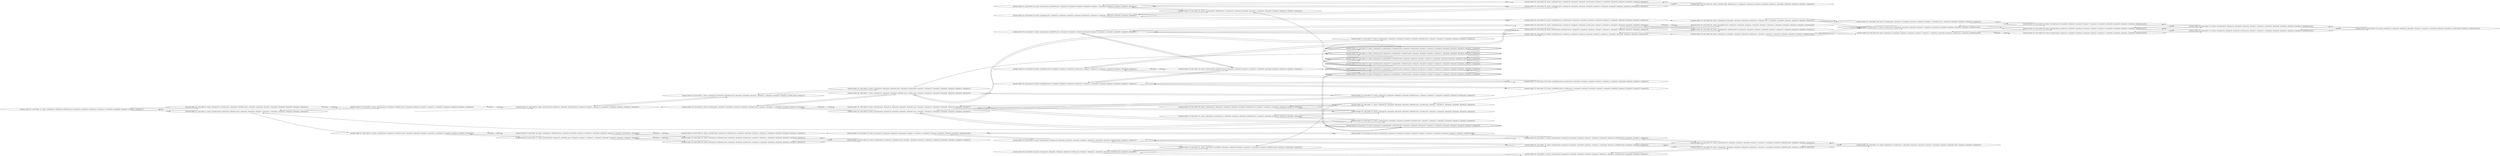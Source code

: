 digraph {
rankdir="LR"
s13[label="(instance index=33, state index=13, atoms={clear(pos10), clear(pos6), at(block01,pos5), clear(pos4), clear(pos9), at(robot,pos7), clear(pos11), clear(pos0), clear(pos8), clear(pos3), clear(pos1), clear(pos2)})"]
s5[label="(instance index=33, state index=5, atoms={at(robot,pos6), clear(pos10), at(block01,pos5), clear(pos4), clear(pos9), clear(pos7), clear(pos11), clear(pos0), clear(pos8), clear(pos3), clear(pos1), clear(pos2)})"]
s6[label="(instance index=33, state index=6, atoms={clear(pos10), at(robot,pos11), clear(pos6), at(block01,pos5), clear(pos4), clear(pos9), clear(pos7), clear(pos0), clear(pos8), clear(pos3), clear(pos1), clear(pos2)})"]
s2[label="(instance index=33, state index=2, atoms={at(robot,pos10), clear(pos6), at(block01,pos5), clear(pos4), clear(pos9), clear(pos7), clear(pos11), clear(pos0), clear(pos8), clear(pos3), clear(pos1), clear(pos2)})"]
s14[label="(instance index=33, state index=14, atoms={at(robot,pos5), clear(pos10), at(block01,pos4), clear(pos6), clear(pos9), clear(pos7), clear(pos11), clear(pos0), clear(pos8), clear(pos3), clear(pos1), clear(pos2)})"]
s0[label="(instance index=33, state index=0, atoms={at(robot,pos9), clear(pos10), clear(pos6), at(block01,pos5), clear(pos4), clear(pos7), clear(pos11), clear(pos0), clear(pos8), clear(pos3), clear(pos1), clear(pos2)})"]
s27[label="(instance index=33, state index=27, atoms={at(robot,pos6), clear(pos10), at(block01,pos4), clear(pos9), clear(pos7), clear(pos11), clear(pos0), clear(pos8), clear(pos3), clear(pos5), clear(pos1), clear(pos2)})"]
s26[label="(instance index=33, state index=26, atoms={clear(pos10), at(block01,pos4), clear(pos6), clear(pos9), clear(pos7), clear(pos11), clear(pos0), clear(pos8), clear(pos3), clear(pos5), at(robot,pos1), clear(pos2)})"]
s1[label="(instance index=33, state index=1, atoms={clear(pos10), clear(pos6), at(block01,pos5), clear(pos4), clear(pos9), clear(pos7), clear(pos11), clear(pos0), clear(pos3), clear(pos1), at(robot,pos8), clear(pos2)})"]
s3[label="(instance index=33, state index=3, atoms={at(robot,pos5), clear(pos10), clear(pos6), clear(pos4), clear(pos9), at(block01,pos1), clear(pos7), clear(pos11), clear(pos0), clear(pos8), clear(pos3), clear(pos2)})"]
s43[label="(instance index=33, state index=43, atoms={clear(pos10), at(block01,pos4), clear(pos6), clear(pos9), at(robot,pos7), clear(pos11), clear(pos0), clear(pos8), clear(pos3), clear(pos5), clear(pos1), clear(pos2)})"]
s42[label="(instance index=33, state index=42, atoms={clear(pos10), at(block01,pos4), clear(pos6), clear(pos9), at(robot,pos2), clear(pos7), clear(pos11), clear(pos0), clear(pos8), clear(pos3), clear(pos5), clear(pos1)})"]
s41[label="(instance index=33, state index=41, atoms={at(robot,pos0), clear(pos10), at(block01,pos4), clear(pos6), clear(pos9), clear(pos7), clear(pos11), clear(pos8), clear(pos3), clear(pos5), clear(pos1), clear(pos2)})"]
s4[label="(instance index=33, state index=4, atoms={clear(pos10), clear(pos6), at(block01,pos5), clear(pos9), at(robot,pos4), clear(pos7), clear(pos11), clear(pos0), clear(pos8), clear(pos3), clear(pos1), clear(pos2)})"]
s7[label="(instance index=33, state index=7, atoms={clear(pos10), clear(pos6), clear(pos9), at(block01,pos1), at(robot,pos4), clear(pos7), clear(pos11), clear(pos0), clear(pos8), clear(pos3), clear(pos5), clear(pos2)})"]
s9[label="(instance index=33, state index=9, atoms={at(robot,pos9), clear(pos10), clear(pos6), clear(pos4), at(block01,pos1), clear(pos7), clear(pos11), clear(pos0), clear(pos8), clear(pos3), clear(pos5), clear(pos2)})"]
s8[label="(instance index=33, state index=8, atoms={at(robot,pos6), clear(pos10), clear(pos4), clear(pos9), at(block01,pos1), clear(pos7), clear(pos11), clear(pos0), clear(pos8), clear(pos3), clear(pos5), clear(pos2)})"]
s64[label="(instance index=33, state index=64, atoms={at(robot,pos3), clear(pos10), at(block01,pos4), clear(pos6), clear(pos9), clear(pos7), clear(pos11), clear(pos0), clear(pos8), clear(pos5), clear(pos1), clear(pos2)})"]
s63[label="(instance index=33, state index=63, atoms={clear(pos10), clear(pos6), clear(pos9), at(robot,pos4), clear(pos7), clear(pos11), clear(pos0), clear(pos3), clear(pos5), clear(pos1), clear(pos2), at(block01,pos8)})"]
s54[peripheries=2,label="(instance index=33, state index=54, atoms={at(robot,pos3), clear(pos10), at-goal(block01), at(block01,pos6), clear(pos4), clear(pos9), clear(pos7), clear(pos11), clear(pos0), clear(pos8), clear(pos5), clear(pos1), clear(pos2)})"]
s22[peripheries=2,label="(instance index=33, state index=22, atoms={clear(pos10), at-goal(block01), at(block01,pos6), clear(pos9), at(robot,pos4), clear(pos7), clear(pos11), clear(pos0), clear(pos8), clear(pos3), clear(pos5), clear(pos1), clear(pos2)})"]
s11[peripheries=2,label="(instance index=33, state index=11, atoms={at(robot,pos5), clear(pos10), at-goal(block01), at(block01,pos6), clear(pos4), clear(pos9), clear(pos7), clear(pos11), clear(pos0), clear(pos8), clear(pos3), clear(pos1), clear(pos2)})"]
s79[peripheries=2,label="(instance index=33, state index=79, atoms={clear(pos10), at-goal(block01), at(block01,pos6), clear(pos4), clear(pos9), at(robot,pos7), clear(pos11), clear(pos0), clear(pos8), clear(pos3), clear(pos5), clear(pos1), clear(pos2)})"]
s21[peripheries=2,label="(instance index=33, state index=21, atoms={clear(pos10), at-goal(block01), at(block01,pos6), clear(pos4), clear(pos9), clear(pos7), clear(pos11), clear(pos0), clear(pos8), clear(pos3), clear(pos5), at(robot,pos1), clear(pos2)})"]
s34[peripheries=2,label="(instance index=33, state index=34, atoms={at(robot,pos0), clear(pos10), at-goal(block01), at(block01,pos6), clear(pos4), clear(pos9), clear(pos7), clear(pos11), clear(pos8), clear(pos3), clear(pos5), clear(pos1), clear(pos2)})"]
s35[peripheries=2,label="(instance index=33, state index=35, atoms={clear(pos10), at-goal(block01), at(block01,pos6), clear(pos4), clear(pos9), at(robot,pos2), clear(pos7), clear(pos11), clear(pos0), clear(pos8), clear(pos3), clear(pos5), clear(pos1)})"]
s15[label="(instance index=33, state index=15, atoms={at(robot,pos0), clear(pos10), clear(pos6), clear(pos4), clear(pos9), at(block01,pos1), clear(pos7), clear(pos11), clear(pos8), clear(pos3), clear(pos5), clear(pos2)})"]
s16[label="(instance index=33, state index=16, atoms={clear(pos10), clear(pos6), clear(pos4), clear(pos9), at(block01,pos1), clear(pos7), clear(pos11), clear(pos0), clear(pos3), clear(pos5), at(robot,pos8), clear(pos2)})"]
s19[label="(instance index=33, state index=19, atoms={at(robot,pos10), clear(pos6), clear(pos4), clear(pos9), at(block01,pos1), clear(pos7), clear(pos11), clear(pos0), clear(pos8), clear(pos3), clear(pos5), clear(pos2)})"]
s17[label="(instance index=33, state index=17, atoms={clear(pos10), clear(pos6), clear(pos4), clear(pos9), at(block01,pos1), at(robot,pos2), clear(pos7), clear(pos11), clear(pos0), clear(pos8), clear(pos3), clear(pos5)})"]
s18[label="(instance index=33, state index=18, atoms={clear(pos10), clear(pos6), clear(pos4), clear(pos9), at(block01,pos1), at(robot,pos7), clear(pos11), clear(pos0), clear(pos8), clear(pos3), clear(pos5), clear(pos2)})"]
s89[label="(instance index=33, state index=89, atoms={at(robot,pos0), clear(pos10), clear(pos6), clear(pos4), clear(pos9), clear(pos7), clear(pos11), clear(pos3), clear(pos5), clear(pos1), clear(pos2), at(block01,pos8)})"]
s24[label="(instance index=33, state index=24, atoms={at(robot,pos6), at(block01,pos7), clear(pos10), clear(pos4), clear(pos9), clear(pos11), clear(pos0), clear(pos8), clear(pos3), clear(pos5), clear(pos1), clear(pos2)})"]
s55[label="(instance index=33, state index=55, atoms={at(robot,pos6), at(block01,pos10), clear(pos4), clear(pos9), clear(pos7), clear(pos11), clear(pos0), clear(pos8), clear(pos3), clear(pos5), clear(pos1), clear(pos2)})"]
s32[label="(instance index=33, state index=32, atoms={clear(pos10), at(robot,pos11), clear(pos6), clear(pos4), clear(pos9), at(block01,pos1), clear(pos7), clear(pos0), clear(pos8), clear(pos3), clear(pos5), clear(pos2)})"]
s31[label="(instance index=33, state index=31, atoms={clear(pos10), clear(pos6), clear(pos4), clear(pos9), clear(pos7), clear(pos11), clear(pos8), clear(pos3), at(block01,pos0), clear(pos5), at(robot,pos1), clear(pos2)})"]
s30[label="(instance index=33, state index=30, atoms={at(robot,pos3), clear(pos10), clear(pos6), clear(pos4), clear(pos9), at(block01,pos1), clear(pos7), clear(pos11), clear(pos0), clear(pos8), clear(pos5), clear(pos2)})"]
s39[label="(instance index=33, state index=39, atoms={at(robot,pos5), at(block01,pos7), clear(pos10), clear(pos6), clear(pos4), clear(pos9), clear(pos11), clear(pos0), clear(pos8), clear(pos3), clear(pos1), clear(pos2)})"]
s38[label="(instance index=33, state index=38, atoms={at(block01,pos7), clear(pos10), clear(pos6), clear(pos4), clear(pos9), at(robot,pos2), clear(pos11), clear(pos0), clear(pos8), clear(pos3), clear(pos5), clear(pos1)})"]
s82[label="(instance index=33, state index=82, atoms={at(block01,pos10), clear(pos6), clear(pos4), clear(pos9), at(robot,pos7), clear(pos11), clear(pos0), clear(pos8), clear(pos3), clear(pos5), clear(pos1), clear(pos2)})"]
s47[label="(instance index=33, state index=47, atoms={at(robot,pos5), at(block01,pos2), clear(pos10), clear(pos6), clear(pos4), clear(pos9), clear(pos7), clear(pos11), clear(pos0), clear(pos8), clear(pos3), clear(pos1)})"]
s80[label="(instance index=33, state index=80, atoms={at(block01,pos10), clear(pos6), clear(pos4), clear(pos9), at(robot,pos2), clear(pos7), clear(pos11), clear(pos0), clear(pos8), clear(pos3), clear(pos5), clear(pos1)})"]
s50[label="(instance index=33, state index=50, atoms={at(robot,pos5), clear(pos10), clear(pos6), clear(pos4), clear(pos9), clear(pos7), clear(pos11), clear(pos8), clear(pos3), at(block01,pos0), clear(pos1), clear(pos2)})"]
s49[label="(instance index=33, state index=49, atoms={clear(pos10), clear(pos6), clear(pos4), clear(pos9), at(robot,pos2), clear(pos7), clear(pos11), clear(pos8), clear(pos3), at(block01,pos0), clear(pos5), clear(pos1)})"]
s58[label="(instance index=33, state index=58, atoms={at(block01,pos7), clear(pos10), clear(pos6), clear(pos4), clear(pos9), clear(pos11), clear(pos0), clear(pos8), clear(pos3), clear(pos5), at(robot,pos1), clear(pos2)})"]
s60[label="(instance index=33, state index=60, atoms={at(block01,pos7), clear(pos10), clear(pos6), clear(pos9), at(robot,pos4), clear(pos11), clear(pos0), clear(pos8), clear(pos3), clear(pos5), clear(pos1), clear(pos2)})"]
s59[label="(instance index=33, state index=59, atoms={at(block01,pos7), at(robot,pos3), clear(pos10), clear(pos6), clear(pos4), clear(pos9), clear(pos11), clear(pos0), clear(pos8), clear(pos5), clear(pos1), clear(pos2)})"]
s103[label="(instance index=33, state index=103, atoms={at(block01,pos10), at(robot,pos3), clear(pos6), clear(pos4), clear(pos9), clear(pos7), clear(pos11), clear(pos0), clear(pos8), clear(pos5), clear(pos1), clear(pos2)})"]
s105[label="(instance index=33, state index=105, atoms={at(block01,pos10), at(robot,pos11), clear(pos6), clear(pos4), clear(pos9), clear(pos7), clear(pos0), clear(pos8), clear(pos3), clear(pos5), clear(pos1), clear(pos2)})"]
s29[label="(instance index=33, state index=29, atoms={at(block01,pos2), clear(pos10), clear(pos6), clear(pos4), clear(pos9), clear(pos7), clear(pos11), clear(pos0), clear(pos8), clear(pos3), clear(pos5), at(robot,pos1)})"]
s68[label="(instance index=33, state index=68, atoms={at(robot,pos9), at(block01,pos2), clear(pos10), clear(pos6), clear(pos4), clear(pos7), clear(pos11), clear(pos0), clear(pos8), clear(pos3), clear(pos5), clear(pos1)})"]
s67[label="(instance index=33, state index=67, atoms={at(block01,pos2), clear(pos10), clear(pos6), clear(pos9), at(robot,pos4), clear(pos7), clear(pos11), clear(pos0), clear(pos8), clear(pos3), clear(pos5), clear(pos1)})"]
s73[label="(instance index=33, state index=73, atoms={at(robot,pos9), clear(pos10), clear(pos6), clear(pos4), clear(pos7), clear(pos11), clear(pos8), clear(pos3), at(block01,pos0), clear(pos5), clear(pos1), clear(pos2)})"]
s72[label="(instance index=33, state index=72, atoms={at(robot,pos6), clear(pos10), clear(pos4), clear(pos9), clear(pos7), clear(pos11), clear(pos8), clear(pos3), at(block01,pos0), clear(pos5), clear(pos1), clear(pos2)})"]
s71[label="(instance index=33, state index=71, atoms={at(robot,pos3), clear(pos10), clear(pos6), clear(pos4), clear(pos9), clear(pos7), clear(pos11), clear(pos8), at(block01,pos0), clear(pos5), clear(pos1), clear(pos2)})"]
s85[label="(instance index=33, state index=85, atoms={at(robot,pos0), at(block01,pos7), clear(pos10), clear(pos6), clear(pos4), clear(pos9), clear(pos11), clear(pos8), clear(pos3), clear(pos5), clear(pos1), clear(pos2)})"]
s86[label="(instance index=33, state index=86, atoms={clear(pos10), clear(pos6), clear(pos4), clear(pos9), at(robot,pos7), at(block01,pos11), clear(pos0), clear(pos8), clear(pos3), clear(pos5), clear(pos1), clear(pos2)})"]
s46[label="(instance index=33, state index=46, atoms={at(robot,pos0), at(block01,pos2), clear(pos10), clear(pos6), clear(pos4), clear(pos9), clear(pos7), clear(pos11), clear(pos8), clear(pos3), clear(pos5), clear(pos1)})"]
s48[label="(instance index=33, state index=48, atoms={clear(pos10), clear(pos6), clear(pos4), clear(pos9), at(robot,pos2), clear(pos7), clear(pos11), clear(pos0), clear(pos8), clear(pos5), clear(pos1), at(block01,pos3)})"]
s92[label="(instance index=33, state index=92, atoms={at(block01,pos2), clear(pos10), clear(pos6), clear(pos4), clear(pos9), clear(pos7), clear(pos11), clear(pos0), clear(pos3), clear(pos5), clear(pos1), at(robot,pos8)})"]
s97[label="(instance index=33, state index=97, atoms={at(robot,pos10), clear(pos6), clear(pos4), clear(pos9), clear(pos7), clear(pos11), clear(pos8), clear(pos3), at(block01,pos0), clear(pos5), clear(pos1), clear(pos2)})"]
s96[label="(instance index=33, state index=96, atoms={clear(pos10), clear(pos6), clear(pos4), clear(pos9), at(robot,pos7), clear(pos11), clear(pos8), clear(pos3), at(block01,pos0), clear(pos5), clear(pos1), clear(pos2)})"]
s70[label="(instance index=33, state index=70, atoms={at(robot,pos6), clear(pos10), clear(pos4), clear(pos9), clear(pos7), clear(pos11), clear(pos0), clear(pos8), clear(pos5), clear(pos1), clear(pos2), at(block01,pos3)})"]
s108[label="(instance index=33, state index=108, atoms={at(robot,pos3), clear(pos10), clear(pos6), clear(pos4), clear(pos9), clear(pos7), at(block01,pos11), clear(pos0), clear(pos8), clear(pos5), clear(pos1), clear(pos2)})"]
s69[label="(instance index=33, state index=69, atoms={clear(pos10), clear(pos6), clear(pos4), clear(pos9), clear(pos7), clear(pos11), clear(pos0), clear(pos8), clear(pos5), at(robot,pos1), clear(pos2), at(block01,pos3)})"]
s115[label="(instance index=33, state index=115, atoms={clear(pos10), at(robot,pos11), clear(pos6), clear(pos4), clear(pos9), clear(pos7), clear(pos8), clear(pos3), at(block01,pos0), clear(pos5), clear(pos1), clear(pos2)})"]
s95[label="(instance index=33, state index=95, atoms={at(robot,pos10), clear(pos6), clear(pos4), clear(pos9), clear(pos7), clear(pos11), clear(pos0), clear(pos8), clear(pos5), clear(pos1), clear(pos2), at(block01,pos3)})"]
s94[label="(instance index=33, state index=94, atoms={at(robot,pos5), clear(pos10), clear(pos6), clear(pos4), clear(pos9), clear(pos7), clear(pos11), clear(pos0), clear(pos8), clear(pos1), clear(pos2), at(block01,pos3)})"]
s93[label="(instance index=33, state index=93, atoms={at(robot,pos0), clear(pos10), clear(pos6), clear(pos4), clear(pos9), clear(pos7), clear(pos11), clear(pos8), clear(pos5), clear(pos1), clear(pos2), at(block01,pos3)})"]
s114[label="(instance index=33, state index=114, atoms={at(robot,pos9), clear(pos10), clear(pos6), clear(pos4), clear(pos7), clear(pos11), clear(pos0), clear(pos8), clear(pos5), clear(pos1), clear(pos2), at(block01,pos3)})"]
s113[label="(instance index=33, state index=113, atoms={clear(pos10), clear(pos6), clear(pos9), at(robot,pos4), clear(pos7), clear(pos11), clear(pos0), clear(pos8), clear(pos5), clear(pos1), clear(pos2), at(block01,pos3)})"]
s124[label="(instance index=33, state index=124, atoms={clear(pos10), clear(pos6), clear(pos4), clear(pos9), clear(pos7), clear(pos11), clear(pos0), clear(pos5), clear(pos1), at(robot,pos8), clear(pos2), at(block01,pos3)})"]
Dangling [ label = "", style = invis ]
{ rank = same; Dangling }
Dangling -> s0
{ rank = same; s0}
{ rank = same; s5,s6}
{ rank = same; s2,s14}
{ rank = same; s0,s27,s26}
{ rank = same; s1,s3,s43,s42,s41}
{ rank = same; s4,s7,s9,s8,s64,s63}
{ rank = same; s54,s22,s11,s79,s21,s34,s35,s15,s16,s19,s17,s18,s89}
{ rank = same; s24,s55,s32,s31,s30}
{ rank = same; s39,s38,s82,s47,s80,s50,s49}
{ rank = same; s58,s60,s59,s103,s105,s29,s68,s67,s73,s72,s71}
{ rank = same; s85,s86,s46,s48,s92,s97,s96}
{ rank = same; s70,s108,s69,s115}
{ rank = same; s95,s94,s93}
{ rank = same; s114,s113}
{ rank = same; s124}
{
s13->s6
s13->s5
}
{
s5->s13
s5->s14
s5->s2
s6->s13
s6->s2
}
{
s2->s5
s2->s6
s2->s0
s14->s27
s14->s26
}
{
s0->s3
s0->s2
s0->s1
s27->s14
s27->s43
s27->s42
s26->s42
s26->s14
s26->s41
}
{
s1->s4
s1->s0
s3->s7
s3->s9
s3->s8
s43->s27
s43->s64
s42->s27
s42->s26
s42->s64
s41->s63
s41->s26
}
{
s4->s11
s4->s1
s7->s15
s7->s3
s7->s16
s9->s19
s9->s16
s9->s3
s8->s19
s8->s17
s8->s18
s8->s3
s64->s43
s64->s42
s63->s50
s63->s89
}
{
s54->s79
s54->s35
s22->s11
s22->s34
s11->s22
s11->s21
s11->s24
s79->s54
s79->s5
s21->s34
s21->s11
s21->s35
s34->s22
s34->s21
s35->s55
s35->s54
s35->s21
s15->s7
s15->s29
s16->s7
s16->s9
s19->s9
s19->s32
s19->s8
s17->s31
s17->s30
s17->s8
s18->s30
s18->s32
s18->s8
s89->s63
s89->s73
}
{
s24->s39
s24->s38
s55->s82
s55->s47
s55->s80
s32->s19
s32->s18
s31->s50
s31->s49
s30->s18
s30->s17
}
{
s39->s58
s39->s60
s39->s24
s38->s59
s38->s58
s38->s24
s82->s55
s82->s103
s82->s105
s47->s55
s47->s29
s47->s68
s47->s67
s80->s68
s80->s55
s80->s103
s50->s31
s50->s63
s50->s73
s50->s72
s49->s31
s49->s71
s49->s72
}
{
s58->s39
s58->s38
s58->s85
s60->s39
s60->s85
s59->s86
s59->s38
s103->s82
s103->s80
s105->s82
s105->s17
s29->s47
s29->s46
s29->s48
s68->s47
s68->s92
s68->s80
s67->s46
s67->s47
s67->s92
s73->s97
s73->s50
s73->s89
s72->s49
s72->s50
s72->s97
s72->s96
s71->s49
s71->s96
}
{
s85->s60
s85->s58
s86->s70
s86->s108
s46->s29
s46->s67
s48->s70
s48->s69
s92->s68
s92->s67
s97->s115
s97->s73
s97->s72
s96->s71
s96->s115
s96->s72
}
{
s70->s95
s70->s86
s70->s94
s70->s48
s108->s95
s108->s86
s69->s94
s69->s93
s69->s48
s115->s97
s115->s96
}
{
s95->s70
s95->s108
s95->s114
s94->s70
s94->s69
s94->s114
s94->s113
s93->s69
s93->s113
}
{
s114->s95
s114->s94
s114->s124
s113->s93
s113->s94
s113->s124
}
{
s124->s114
s124->s113
}
}
